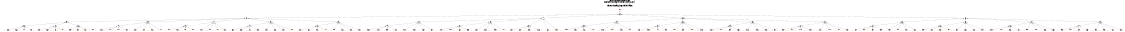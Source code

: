 # Network structure generated by ABC

digraph network {
size = "7.5,10";
center = true;
edge [dir = back];

{
  node [shape = plaintext];
  edge [style = invis];
  LevelTitle1 [label=""];
  LevelTitle2 [label=""];
  Level5 [label = ""];
  Level4 [label = ""];
  Level3 [label = ""];
  Level2 [label = ""];
  Level1 [label = ""];
  Level0 [label = ""];
  LevelTitle1 ->  LevelTitle2 ->  Level5 ->  Level4 ->  Level3 ->  Level2 ->  Level1 ->  Level0;
}

{
  rank = same;
  LevelTitle1;
  title1 [shape=plaintext,
          fontsize=20,
          fontname = "Times-Roman",
          label="Network structure visualized by ABC\nBenchmark \"top\". Time was Wed Oct 16 16:07:36 2024. "
         ];
}

{
  rank = same;
  LevelTitle2;
  title2 [shape=plaintext,
          fontsize=18,
          fontname = "Times-Roman",
          label="The network contains 38 logic nodes and 0 latches.\n"
         ];
}

{
  rank = same;
  Level5;
  Node131 [label = "o_0_", shape = invtriangle, color = coral, fillcolor = coral];
}

{
  rank = same;
  Level4;
  Node133 [label = "133\n", shape = ellipse];
}

{
  rank = same;
  Level3;
  Node134 [label = "134\n", shape = ellipse];
  Node147 [label = "147\n", shape = ellipse];
  Node153 [label = "153\n", shape = ellipse];
  Node162 [label = "162\n", shape = ellipse];
}

{
  rank = same;
  Level2;
  Node135 [label = "135\n", shape = ellipse];
  Node139 [label = "139\n", shape = ellipse];
  Node141 [label = "141\n", shape = ellipse];
  Node143 [label = "143\n", shape = ellipse];
  Node145 [label = "145\n", shape = ellipse];
  Node148 [label = "148\n", shape = ellipse];
  Node150 [label = "150\n", shape = ellipse];
  Node154 [label = "154\n", shape = ellipse];
  Node156 [label = "156\n", shape = ellipse];
  Node158 [label = "158\n", shape = ellipse];
  Node160 [label = "160\n", shape = ellipse];
  Node163 [label = "163\n", shape = ellipse];
  Node165 [label = "165\n", shape = ellipse];
  Node167 [label = "167\n", shape = ellipse];
  Node169 [label = "169\n", shape = ellipse];
}

{
  rank = same;
  Level1;
  Node136 [label = "136\n", shape = ellipse];
  Node137 [label = "137\n", shape = ellipse];
  Node138 [label = "138\n", shape = ellipse];
  Node140 [label = "140\n", shape = ellipse];
  Node142 [label = "142\n", shape = ellipse];
  Node144 [label = "144\n", shape = ellipse];
  Node146 [label = "146\n", shape = ellipse];
  Node149 [label = "149\n", shape = ellipse];
  Node151 [label = "151\n", shape = ellipse];
  Node152 [label = "152\n", shape = ellipse];
  Node155 [label = "155\n", shape = ellipse];
  Node157 [label = "157\n", shape = ellipse];
  Node159 [label = "159\n", shape = ellipse];
  Node161 [label = "161\n", shape = ellipse];
  Node164 [label = "164\n", shape = ellipse];
  Node166 [label = "166\n", shape = ellipse];
  Node168 [label = "168\n", shape = ellipse];
  Node170 [label = "170\n", shape = ellipse];
}

{
  rank = same;
  Level0;
  Node1 [label = "i_89_", shape = triangle, color = coral, fillcolor = coral];
  Node2 [label = "i_76_", shape = triangle, color = coral, fillcolor = coral];
  Node3 [label = "i_63_", shape = triangle, color = coral, fillcolor = coral];
  Node4 [label = "i_50_", shape = triangle, color = coral, fillcolor = coral];
  Node5 [label = "i_75_", shape = triangle, color = coral, fillcolor = coral];
  Node6 [label = "i_64_", shape = triangle, color = coral, fillcolor = coral];
  Node7 [label = "i_78_", shape = triangle, color = coral, fillcolor = coral];
  Node8 [label = "i_61_", shape = triangle, color = coral, fillcolor = coral];
  Node9 [label = "i_99_", shape = triangle, color = coral, fillcolor = coral];
  Node10 [label = "i_77_", shape = triangle, color = coral, fillcolor = coral];
  Node11 [label = "i_62_", shape = triangle, color = coral, fillcolor = coral];
  Node12 [label = "i_40_", shape = triangle, color = coral, fillcolor = coral];
  Node13 [label = "i_120_", shape = triangle, color = coral, fillcolor = coral];
  Node14 [label = "i_72_", shape = triangle, color = coral, fillcolor = coral];
  Node15 [label = "i_67_", shape = triangle, color = coral, fillcolor = coral];
  Node16 [label = "i_121_", shape = triangle, color = coral, fillcolor = coral];
  Node17 [label = "i_71_", shape = triangle, color = coral, fillcolor = coral];
  Node18 [label = "i_68_", shape = triangle, color = coral, fillcolor = coral];
  Node19 [label = "i_122_", shape = triangle, color = coral, fillcolor = coral];
  Node20 [label = "i_74_", shape = triangle, color = coral, fillcolor = coral];
  Node21 [label = "i_65_", shape = triangle, color = coral, fillcolor = coral];
  Node22 [label = "i_30_", shape = triangle, color = coral, fillcolor = coral];
  Node23 [label = "i_123_", shape = triangle, color = coral, fillcolor = coral];
  Node24 [label = "i_73_", shape = triangle, color = coral, fillcolor = coral];
  Node25 [label = "i_66_", shape = triangle, color = coral, fillcolor = coral];
  Node26 [label = "i_124_", shape = triangle, color = coral, fillcolor = coral];
  Node27 [label = "i_94_", shape = triangle, color = coral, fillcolor = coral];
  Node28 [label = "i_81_", shape = triangle, color = coral, fillcolor = coral];
  Node29 [label = "i_125_", shape = triangle, color = coral, fillcolor = coral];
  Node30 [label = "i_93_", shape = triangle, color = coral, fillcolor = coral];
  Node31 [label = "i_82_", shape = triangle, color = coral, fillcolor = coral];
  Node32 [label = "i_20_", shape = triangle, color = coral, fillcolor = coral];
  Node33 [label = "i_126_", shape = triangle, color = coral, fillcolor = coral];
  Node34 [label = "i_92_", shape = triangle, color = coral, fillcolor = coral];
  Node35 [label = "i_83_", shape = triangle, color = coral, fillcolor = coral];
  Node36 [label = "i_69_", shape = triangle, color = coral, fillcolor = coral];
  Node37 [label = "i_9_", shape = triangle, color = coral, fillcolor = coral];
  Node38 [label = "i_127_", shape = triangle, color = coral, fillcolor = coral];
  Node39 [label = "i_91_", shape = triangle, color = coral, fillcolor = coral];
  Node40 [label = "i_84_", shape = triangle, color = coral, fillcolor = coral];
  Node41 [label = "i_128_", shape = triangle, color = coral, fillcolor = coral];
  Node42 [label = "i_98_", shape = triangle, color = coral, fillcolor = coral];
  Node43 [label = "i_85_", shape = triangle, color = coral, fillcolor = coral];
  Node44 [label = "i_10_", shape = triangle, color = coral, fillcolor = coral];
  Node45 [label = "i_7_", shape = triangle, color = coral, fillcolor = coral];
  Node46 [label = "i_129_", shape = triangle, color = coral, fillcolor = coral];
  Node47 [label = "i_97_", shape = triangle, color = coral, fillcolor = coral];
  Node48 [label = "i_86_", shape = triangle, color = coral, fillcolor = coral];
  Node49 [label = "i_79_", shape = triangle, color = coral, fillcolor = coral];
  Node50 [label = "i_8_", shape = triangle, color = coral, fillcolor = coral];
  Node51 [label = "i_96_", shape = triangle, color = coral, fillcolor = coral];
  Node52 [label = "i_87_", shape = triangle, color = coral, fillcolor = coral];
  Node53 [label = "i_5_", shape = triangle, color = coral, fillcolor = coral];
  Node54 [label = "i_95_", shape = triangle, color = coral, fillcolor = coral];
  Node55 [label = "i_88_", shape = triangle, color = coral, fillcolor = coral];
  Node56 [label = "i_6_", shape = triangle, color = coral, fillcolor = coral];
  Node57 [label = "i_27_", shape = triangle, color = coral, fillcolor = coral];
  Node58 [label = "i_14_", shape = triangle, color = coral, fillcolor = coral];
  Node59 [label = "i_3_", shape = triangle, color = coral, fillcolor = coral];
  Node60 [label = "i_39_", shape = triangle, color = coral, fillcolor = coral];
  Node61 [label = "i_28_", shape = triangle, color = coral, fillcolor = coral];
  Node62 [label = "i_13_", shape = triangle, color = coral, fillcolor = coral];
  Node63 [label = "i_4_", shape = triangle, color = coral, fillcolor = coral];
  Node64 [label = "i_119_", shape = triangle, color = coral, fillcolor = coral];
  Node65 [label = "i_108_", shape = triangle, color = coral, fillcolor = coral];
  Node66 [label = "i_25_", shape = triangle, color = coral, fillcolor = coral];
  Node67 [label = "i_12_", shape = triangle, color = coral, fillcolor = coral];
  Node68 [label = "i_1_", shape = triangle, color = coral, fillcolor = coral];
  Node69 [label = "i_118_", shape = triangle, color = coral, fillcolor = coral];
  Node70 [label = "i_109_", shape = triangle, color = coral, fillcolor = coral];
  Node71 [label = "i_26_", shape = triangle, color = coral, fillcolor = coral];
  Node72 [label = "i_11_", shape = triangle, color = coral, fillcolor = coral];
  Node73 [label = "i_2_", shape = triangle, color = coral, fillcolor = coral];
  Node74 [label = "i_117_", shape = triangle, color = coral, fillcolor = coral];
  Node75 [label = "i_106_", shape = triangle, color = coral, fillcolor = coral];
  Node76 [label = "i_90_", shape = triangle, color = coral, fillcolor = coral];
  Node77 [label = "i_49_", shape = triangle, color = coral, fillcolor = coral];
  Node78 [label = "i_23_", shape = triangle, color = coral, fillcolor = coral];
  Node79 [label = "i_18_", shape = triangle, color = coral, fillcolor = coral];
  Node80 [label = "i_116_", shape = triangle, color = coral, fillcolor = coral];
  Node81 [label = "i_107_", shape = triangle, color = coral, fillcolor = coral];
  Node82 [label = "i_24_", shape = triangle, color = coral, fillcolor = coral];
  Node83 [label = "i_17_", shape = triangle, color = coral, fillcolor = coral];
  Node84 [label = "i_0_", shape = triangle, color = coral, fillcolor = coral];
  Node85 [label = "i_115_", shape = triangle, color = coral, fillcolor = coral];
  Node86 [label = "i_104_", shape = triangle, color = coral, fillcolor = coral];
  Node87 [label = "i_21_", shape = triangle, color = coral, fillcolor = coral];
  Node88 [label = "i_16_", shape = triangle, color = coral, fillcolor = coral];
  Node89 [label = "i_114_", shape = triangle, color = coral, fillcolor = coral];
  Node90 [label = "i_105_", shape = triangle, color = coral, fillcolor = coral];
  Node91 [label = "i_80_", shape = triangle, color = coral, fillcolor = coral];
  Node92 [label = "i_59_", shape = triangle, color = coral, fillcolor = coral];
  Node93 [label = "i_22_", shape = triangle, color = coral, fillcolor = coral];
  Node94 [label = "i_15_", shape = triangle, color = coral, fillcolor = coral];
  Node95 [label = "i_113_", shape = triangle, color = coral, fillcolor = coral];
  Node96 [label = "i_102_", shape = triangle, color = coral, fillcolor = coral];
  Node97 [label = "i_58_", shape = triangle, color = coral, fillcolor = coral];
  Node98 [label = "i_45_", shape = triangle, color = coral, fillcolor = coral];
  Node99 [label = "i_32_", shape = triangle, color = coral, fillcolor = coral];
  Node100 [label = "i_112_", shape = triangle, color = coral, fillcolor = coral];
  Node101 [label = "i_103_", shape = triangle, color = coral, fillcolor = coral];
  Node102 [label = "i_57_", shape = triangle, color = coral, fillcolor = coral];
  Node103 [label = "i_46_", shape = triangle, color = coral, fillcolor = coral];
  Node104 [label = "i_31_", shape = triangle, color = coral, fillcolor = coral];
  Node105 [label = "i_111_", shape = triangle, color = coral, fillcolor = coral];
  Node106 [label = "i_100_", shape = triangle, color = coral, fillcolor = coral];
  Node107 [label = "i_70_", shape = triangle, color = coral, fillcolor = coral];
  Node108 [label = "i_56_", shape = triangle, color = coral, fillcolor = coral];
  Node109 [label = "i_47_", shape = triangle, color = coral, fillcolor = coral];
  Node110 [label = "i_34_", shape = triangle, color = coral, fillcolor = coral];
  Node111 [label = "i_110_", shape = triangle, color = coral, fillcolor = coral];
  Node112 [label = "i_101_", shape = triangle, color = coral, fillcolor = coral];
  Node113 [label = "i_55_", shape = triangle, color = coral, fillcolor = coral];
  Node114 [label = "i_48_", shape = triangle, color = coral, fillcolor = coral];
  Node115 [label = "i_33_", shape = triangle, color = coral, fillcolor = coral];
  Node116 [label = "i_19_", shape = triangle, color = coral, fillcolor = coral];
  Node117 [label = "i_54_", shape = triangle, color = coral, fillcolor = coral];
  Node118 [label = "i_41_", shape = triangle, color = coral, fillcolor = coral];
  Node119 [label = "i_36_", shape = triangle, color = coral, fillcolor = coral];
  Node120 [label = "i_60_", shape = triangle, color = coral, fillcolor = coral];
  Node121 [label = "i_53_", shape = triangle, color = coral, fillcolor = coral];
  Node122 [label = "i_42_", shape = triangle, color = coral, fillcolor = coral];
  Node123 [label = "i_35_", shape = triangle, color = coral, fillcolor = coral];
  Node124 [label = "i_52_", shape = triangle, color = coral, fillcolor = coral];
  Node125 [label = "i_43_", shape = triangle, color = coral, fillcolor = coral];
  Node126 [label = "i_38_", shape = triangle, color = coral, fillcolor = coral];
  Node127 [label = "i_29_", shape = triangle, color = coral, fillcolor = coral];
  Node128 [label = "i_51_", shape = triangle, color = coral, fillcolor = coral];
  Node129 [label = "i_44_", shape = triangle, color = coral, fillcolor = coral];
  Node130 [label = "i_37_", shape = triangle, color = coral, fillcolor = coral];
}

title1 -> title2 [style = invis];
title2 -> Node131 [style = invis];
Node131 -> Node133 [style = solid];
Node133 -> Node134 [style = solid];
Node133 -> Node147 [style = solid];
Node133 -> Node153 [style = solid];
Node133 -> Node162 [style = solid];
Node134 -> Node135 [style = solid];
Node134 -> Node139 [style = solid];
Node134 -> Node141 [style = solid];
Node134 -> Node143 [style = solid];
Node134 -> Node145 [style = solid];
Node135 -> Node136 [style = solid];
Node135 -> Node137 [style = solid];
Node135 -> Node138 [style = solid];
Node136 -> Node21 [style = solid];
Node136 -> Node25 [style = solid];
Node136 -> Node68 [style = solid];
Node136 -> Node73 [style = solid];
Node137 -> Node15 [style = solid];
Node137 -> Node18 [style = solid];
Node137 -> Node59 [style = solid];
Node137 -> Node63 [style = solid];
Node138 -> Node36 [style = solid];
Node138 -> Node53 [style = solid];
Node138 -> Node56 [style = solid];
Node138 -> Node107 [style = solid];
Node139 -> Node140 [style = solid];
Node139 -> Node2 [style = solid];
Node139 -> Node5 [style = solid];
Node139 -> Node67 [style = solid];
Node139 -> Node72 [style = solid];
Node140 -> Node7 [style = solid];
Node140 -> Node10 [style = solid];
Node140 -> Node58 [style = solid];
Node140 -> Node62 [style = solid];
Node141 -> Node142 [style = solid];
Node141 -> Node14 [style = solid];
Node141 -> Node17 [style = solid];
Node141 -> Node45 [style = solid];
Node141 -> Node50 [style = solid];
Node142 -> Node20 [style = solid];
Node142 -> Node24 [style = solid];
Node142 -> Node37 [style = solid];
Node142 -> Node44 [style = solid];
Node143 -> Node144 [style = solid];
Node143 -> Node32 [style = solid];
Node143 -> Node35 [style = solid];
Node143 -> Node40 [style = solid];
Node143 -> Node116 [style = solid];
Node144 -> Node43 [style = solid];
Node144 -> Node48 [style = solid];
Node144 -> Node87 [style = solid];
Node144 -> Node93 [style = solid];
Node145 -> Node146 [style = solid];
Node145 -> Node49 [style = solid];
Node145 -> Node88 [style = solid];
Node145 -> Node91 [style = solid];
Node145 -> Node94 [style = solid];
Node146 -> Node28 [style = solid];
Node146 -> Node31 [style = solid];
Node146 -> Node79 [style = solid];
Node146 -> Node83 [style = solid];
Node147 -> Node148 [style = solid];
Node147 -> Node150 [style = solid];
Node147 -> Node152 [style = solid];
Node147 -> Node3 [style = solid];
Node147 -> Node38 [style = solid];
Node148 -> Node149 [style = solid];
Node148 -> Node16 [style = solid];
Node148 -> Node19 [style = solid];
Node148 -> Node97 [style = solid];
Node148 -> Node102 [style = solid];
Node149 -> Node23 [style = solid];
Node149 -> Node26 [style = solid];
Node149 -> Node92 [style = solid];
Node149 -> Node120 [style = solid];
Node150 -> Node151 [style = solid];
Node150 -> Node6 [style = solid];
Node150 -> Node41 [style = solid];
Node150 -> Node46 [style = solid];
Node150 -> Node84 [style = solid];
Node151 -> Node13 [style = solid];
Node151 -> Node64 [style = solid];
Node151 -> Node108 [style = solid];
Node151 -> Node113 [style = solid];
Node152 -> Node8 [style = solid];
Node152 -> Node11 [style = solid];
Node152 -> Node29 [style = solid];
Node152 -> Node33 [style = solid];
Node153 -> Node154 [style = solid];
Node153 -> Node156 [style = solid];
Node153 -> Node158 [style = solid];
Node153 -> Node160 [style = solid];
Node154 -> Node155 [style = solid];
Node154 -> Node65 [style = solid];
Node154 -> Node81 [style = solid];
Node154 -> Node125 [style = solid];
Node154 -> Node129 [style = solid];
Node155 -> Node70 [style = solid];
Node155 -> Node98 [style = solid];
Node155 -> Node103 [style = solid];
Node155 -> Node111 [style = solid];
Node156 -> Node157 [style = solid];
Node156 -> Node12 [style = solid];
Node156 -> Node60 [style = solid];
Node156 -> Node86 [style = solid];
Node156 -> Node101 [style = solid];
Node157 -> Node75 [style = solid];
Node157 -> Node90 [style = solid];
Node157 -> Node118 [style = solid];
Node157 -> Node122 [style = solid];
Node158 -> Node159 [style = solid];
Node158 -> Node80 [style = solid];
Node158 -> Node85 [style = solid];
Node158 -> Node124 [style = solid];
Node158 -> Node128 [style = solid];
Node159 -> Node69 [style = solid];
Node159 -> Node74 [style = solid];
Node159 -> Node117 [style = solid];
Node159 -> Node121 [style = solid];
Node160 -> Node161 [style = solid];
Node160 -> Node100 [style = solid];
Node160 -> Node105 [style = solid];
Node160 -> Node109 [style = solid];
Node160 -> Node114 [style = solid];
Node161 -> Node4 [style = solid];
Node161 -> Node77 [style = solid];
Node161 -> Node89 [style = solid];
Node161 -> Node95 [style = solid];
Node162 -> Node163 [style = solid];
Node162 -> Node165 [style = solid];
Node162 -> Node167 [style = solid];
Node162 -> Node169 [style = solid];
Node163 -> Node164 [style = solid];
Node163 -> Node34 [style = solid];
Node163 -> Node39 [style = solid];
Node163 -> Node57 [style = solid];
Node163 -> Node61 [style = solid];
Node164 -> Node22 [style = solid];
Node164 -> Node27 [style = solid];
Node164 -> Node30 [style = solid];
Node164 -> Node127 [style = solid];
Node165 -> Node166 [style = solid];
Node165 -> Node52 [style = solid];
Node165 -> Node55 [style = solid];
Node165 -> Node78 [style = solid];
Node165 -> Node82 [style = solid];
Node166 -> Node1 [style = solid];
Node166 -> Node66 [style = solid];
Node166 -> Node71 [style = solid];
Node166 -> Node76 [style = solid];
Node167 -> Node168 [style = solid];
Node167 -> Node9 [style = solid];
Node167 -> Node106 [style = solid];
Node167 -> Node119 [style = solid];
Node167 -> Node123 [style = solid];
Node168 -> Node96 [style = solid];
Node168 -> Node112 [style = solid];
Node168 -> Node126 [style = solid];
Node168 -> Node130 [style = solid];
Node169 -> Node170 [style = solid];
Node169 -> Node51 [style = solid];
Node169 -> Node54 [style = solid];
Node169 -> Node99 [style = solid];
Node169 -> Node104 [style = solid];
Node170 -> Node42 [style = solid];
Node170 -> Node47 [style = solid];
Node170 -> Node110 [style = solid];
Node170 -> Node115 [style = solid];
}

